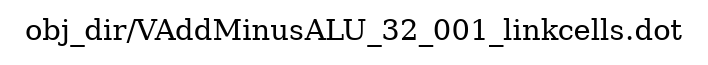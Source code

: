 digraph v3graph {
	graph	[label="obj_dir/VAddMinusALU_32_001_linkcells.dot",
		 labelloc=t, labeljust=l,
		 //size="7.5,10",
		 rankdir=TB];
}
